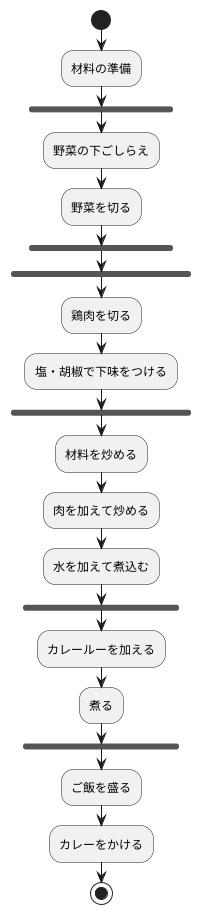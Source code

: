 @startuml カレー
start

:材料の準備;
fork
  :野菜の下ごしらえ;
  :野菜を切る;
end fork

fork
  :鶏肉を切る;
  :塩・胡椒で下味をつける;
end fork

:材料を炒める;
:肉を加えて炒める;
:水を加えて煮込む;

fork
  :カレールーを加える;
  :煮る;
end fork

:ご飯を盛る;
:カレーをかける;

stop
@enduml
